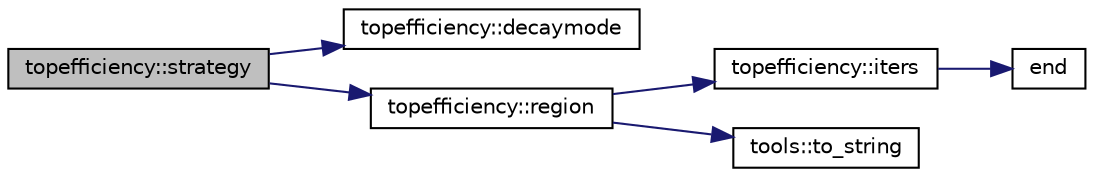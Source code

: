 digraph "topefficiency::strategy"
{
 // INTERACTIVE_SVG=YES
 // LATEX_PDF_SIZE
  edge [fontname="Helvetica",fontsize="10",labelfontname="Helvetica",labelfontsize="10"];
  node [fontname="Helvetica",fontsize="10",shape=record];
  rankdir="LR";
  Node1 [label="topefficiency::strategy",height=0.2,width=0.4,color="black", fillcolor="grey75", style="filled", fontcolor="black",tooltip=" "];
  Node1 -> Node2 [color="midnightblue",fontsize="10",style="solid",fontname="Helvetica"];
  Node2 [label="topefficiency::decaymode",height=0.2,width=0.4,color="black", fillcolor="white", style="filled",URL="$classtopefficiency.html#a86be8160dfeebf354752374ab5f4c83f",tooltip=" "];
  Node1 -> Node3 [color="midnightblue",fontsize="10",style="solid",fontname="Helvetica"];
  Node3 [label="topefficiency::region",height=0.2,width=0.4,color="black", fillcolor="white", style="filled",URL="$classtopefficiency.html#aae4a7f46ed0d168dd12f6ab5e9074a76",tooltip=" "];
  Node3 -> Node4 [color="midnightblue",fontsize="10",style="solid",fontname="Helvetica"];
  Node4 [label="topefficiency::iters",height=0.2,width=0.4,color="black", fillcolor="white", style="filled",URL="$classtopefficiency.html#ab34bde037c5ee04949cb645c20c7e774",tooltip=" "];
  Node4 -> Node5 [color="midnightblue",fontsize="10",style="solid",fontname="Helvetica"];
  Node5 [label="end",height=0.2,width=0.4,color="black", fillcolor="white", style="filled",URL="$_3name_4_8h.html#a64e9fa75beda50a9e8400ee0d4e61984",tooltip=" "];
  Node3 -> Node6 [color="midnightblue",fontsize="10",style="solid",fontname="Helvetica"];
  Node6 [label="tools::to_string",height=0.2,width=0.4,color="black", fillcolor="white", style="filled",URL="$classtools.html#afd037c109d75a9f119ec042e1ba922d9",tooltip="Converts a double value to a string with standard precision."];
}
